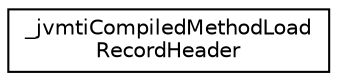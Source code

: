digraph "类继承关系图"
{
 // LATEX_PDF_SIZE
  edge [fontname="Helvetica",fontsize="10",labelfontname="Helvetica",labelfontsize="10"];
  node [fontname="Helvetica",fontsize="10",shape=record];
  rankdir="LR";
  Node0 [label="_jvmtiCompiledMethodLoad\lRecordHeader",height=0.2,width=0.4,color="black", fillcolor="white", style="filled",URL="$struct__jvmti_compiled_method_load_record_header.html",tooltip=" "];
}
